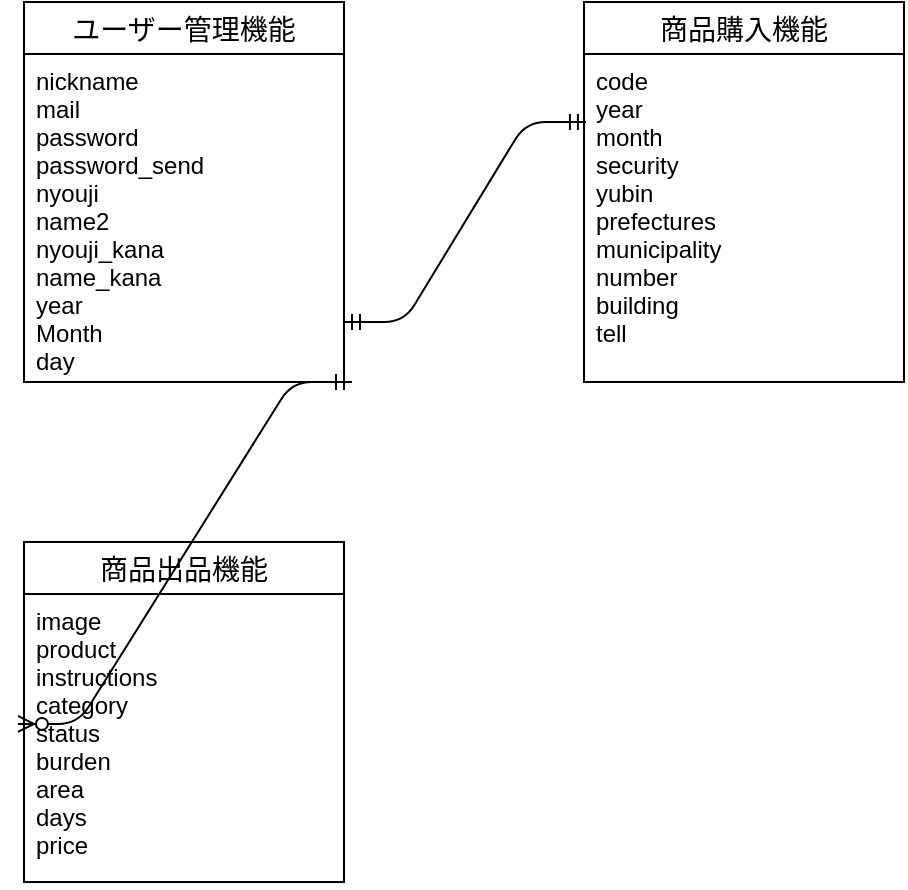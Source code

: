 <mxfile version="13.6.5">
    <diagram id="AcehzYNSo85bLw4sVFMk" name="ページ1">
        <mxGraphModel dx="586" dy="553" grid="1" gridSize="10" guides="1" tooltips="1" connect="1" arrows="1" fold="1" page="1" pageScale="1" pageWidth="827" pageHeight="1169" math="0" shadow="0">
            <root>
                <mxCell id="0"/>
                <mxCell id="1" parent="0"/>
                <mxCell id="106" value="ユーザー管理機能" style="swimlane;fontStyle=0;childLayout=stackLayout;horizontal=1;startSize=26;horizontalStack=0;resizeParent=1;resizeParentMax=0;resizeLast=0;collapsible=1;marginBottom=0;align=center;fontSize=14;" vertex="1" parent="1">
                    <mxGeometry x="70" y="700" width="160" height="190" as="geometry"/>
                </mxCell>
                <mxCell id="109" value="nickname&#10;mail&#10;password&#10;password_send&#10;nyouji&#10;name2&#10;nyouji_kana&#10;name_kana&#10;year&#10;Month&#10;day&#10;&#10;&#10;" style="text;strokeColor=none;fillColor=none;spacingLeft=4;spacingRight=4;overflow=hidden;rotatable=0;points=[[0,0.5],[1,0.5]];portConstraint=eastwest;fontSize=12;" vertex="1" parent="106">
                    <mxGeometry y="26" width="160" height="164" as="geometry"/>
                </mxCell>
                <mxCell id="110" value="商品購入機能" style="swimlane;fontStyle=0;childLayout=stackLayout;horizontal=1;startSize=26;horizontalStack=0;resizeParent=1;resizeParentMax=0;resizeLast=0;collapsible=1;marginBottom=0;align=center;fontSize=14;" vertex="1" parent="1">
                    <mxGeometry x="350" y="700" width="160" height="190" as="geometry"/>
                </mxCell>
                <mxCell id="111" value="code&#10;year&#10;month&#10;security&#10;yubin&#10;prefectures&#10;municipality&#10;number&#10;building&#10;tell&#10;" style="text;strokeColor=none;fillColor=none;spacingLeft=4;spacingRight=4;overflow=hidden;rotatable=0;points=[[0,0.5],[1,0.5]];portConstraint=eastwest;fontSize=12;" vertex="1" parent="110">
                    <mxGeometry y="26" width="160" height="164" as="geometry"/>
                </mxCell>
                <mxCell id="114" value="商品出品機能" style="swimlane;fontStyle=0;childLayout=stackLayout;horizontal=1;startSize=26;horizontalStack=0;resizeParent=1;resizeParentMax=0;resizeLast=0;collapsible=1;marginBottom=0;align=center;fontSize=14;" vertex="1" parent="1">
                    <mxGeometry x="70" y="970" width="160" height="170" as="geometry"/>
                </mxCell>
                <mxCell id="115" value="image&#10;product&#10;instructions&#10;category&#10;status&#10;burden&#10;area&#10;days&#10;price" style="text;strokeColor=none;fillColor=none;spacingLeft=4;spacingRight=4;overflow=hidden;rotatable=0;points=[[0,0.5],[1,0.5]];portConstraint=eastwest;fontSize=12;" vertex="1" parent="114">
                    <mxGeometry y="26" width="160" height="144" as="geometry"/>
                </mxCell>
                <mxCell id="119" value="" style="edgeStyle=entityRelationEdgeStyle;fontSize=12;html=1;endArrow=ERmandOne;startArrow=ERmandOne;entryX=0.006;entryY=0.207;entryDx=0;entryDy=0;entryPerimeter=0;" edge="1" parent="1" target="111">
                    <mxGeometry width="100" height="100" relative="1" as="geometry">
                        <mxPoint x="230" y="860" as="sourcePoint"/>
                        <mxPoint x="330" y="760" as="targetPoint"/>
                    </mxGeometry>
                </mxCell>
                <mxCell id="120" value="" style="edgeStyle=entityRelationEdgeStyle;fontSize=12;html=1;endArrow=ERzeroToMany;startArrow=ERmandOne;exitX=1.025;exitY=1;exitDx=0;exitDy=0;exitPerimeter=0;entryX=-0.019;entryY=0.451;entryDx=0;entryDy=0;entryPerimeter=0;" edge="1" parent="1" source="109" target="115">
                    <mxGeometry width="100" height="100" relative="1" as="geometry">
                        <mxPoint x="160" y="900" as="sourcePoint"/>
                        <mxPoint x="290" y="910" as="targetPoint"/>
                    </mxGeometry>
                </mxCell>
            </root>
        </mxGraphModel>
    </diagram>
</mxfile>